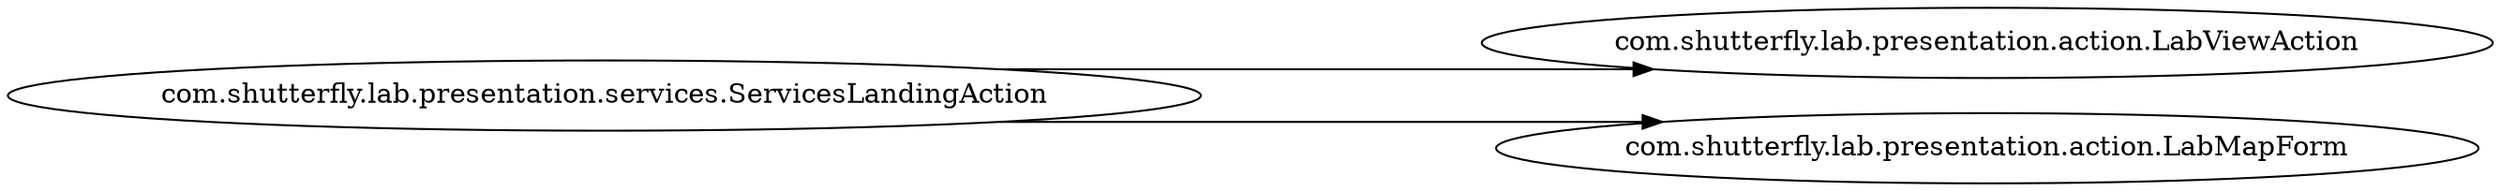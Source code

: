 digraph dependencyGraph {
 concentrate=true;
 rankdir="LR"; 
ranksep="2.0";
"com.shutterfly.lab.presentation.services.ServicesLandingAction"; 
"com.shutterfly.lab.presentation.services.ServicesLandingAction"->"com.shutterfly.lab.presentation.action.LabViewAction";
"com.shutterfly.lab.presentation.services.ServicesLandingAction"->"com.shutterfly.lab.presentation.action.LabMapForm";
splines="ortho";
}